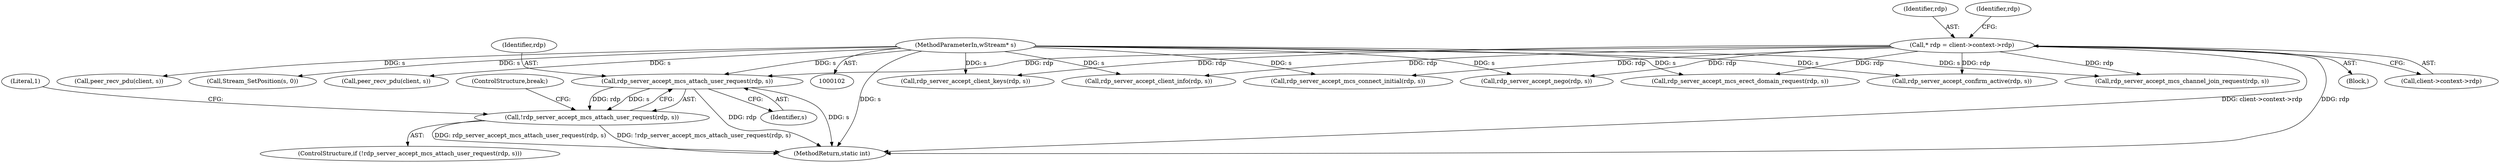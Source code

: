 digraph "0_FreeRDP_0773bb9303d24473fe1185d85a424dfe159aff53_0@pointer" {
"1000228" [label="(Call,rdp_server_accept_mcs_attach_user_request(rdp, s))"];
"1000114" [label="(Call,* rdp = client->context->rdp)"];
"1000104" [label="(MethodParameterIn,wStream* s)"];
"1000227" [label="(Call,!rdp_server_accept_mcs_attach_user_request(rdp, s))"];
"1000327" [label="(MethodReturn,static int)"];
"1000226" [label="(ControlStructure,if (!rdp_server_accept_mcs_attach_user_request(rdp, s)))"];
"1000296" [label="(Call,Stream_SetPosition(s, 0))"];
"1000228" [label="(Call,rdp_server_accept_mcs_attach_user_request(rdp, s))"];
"1000115" [label="(Identifier,rdp)"];
"1000123" [label="(Identifier,rdp)"];
"1000227" [label="(Call,!rdp_server_accept_mcs_attach_user_request(rdp, s))"];
"1000300" [label="(Call,peer_recv_pdu(client, s))"];
"1000129" [label="(Call,rdp_server_accept_nego(rdp, s))"];
"1000270" [label="(Call,rdp_server_accept_client_info(rdp, s))"];
"1000233" [label="(Literal,1)"];
"1000106" [label="(Block,)"];
"1000229" [label="(Identifier,rdp)"];
"1000230" [label="(Identifier,s)"];
"1000104" [label="(MethodParameterIn,wStream* s)"];
"1000292" [label="(Call,rdp_server_accept_confirm_active(rdp, s))"];
"1000238" [label="(Call,rdp_server_accept_mcs_channel_join_request(rdp, s))"];
"1000116" [label="(Call,client->context->rdp)"];
"1000307" [label="(Call,peer_recv_pdu(client, s))"];
"1000234" [label="(ControlStructure,break;)"];
"1000114" [label="(Call,* rdp = client->context->rdp)"];
"1000255" [label="(Call,rdp_server_accept_client_keys(rdp, s))"];
"1000208" [label="(Call,rdp_server_accept_mcs_connect_initial(rdp, s))"];
"1000218" [label="(Call,rdp_server_accept_mcs_erect_domain_request(rdp, s))"];
"1000228" -> "1000227"  [label="AST: "];
"1000228" -> "1000230"  [label="CFG: "];
"1000229" -> "1000228"  [label="AST: "];
"1000230" -> "1000228"  [label="AST: "];
"1000227" -> "1000228"  [label="CFG: "];
"1000228" -> "1000327"  [label="DDG: rdp"];
"1000228" -> "1000327"  [label="DDG: s"];
"1000228" -> "1000227"  [label="DDG: rdp"];
"1000228" -> "1000227"  [label="DDG: s"];
"1000114" -> "1000228"  [label="DDG: rdp"];
"1000104" -> "1000228"  [label="DDG: s"];
"1000114" -> "1000106"  [label="AST: "];
"1000114" -> "1000116"  [label="CFG: "];
"1000115" -> "1000114"  [label="AST: "];
"1000116" -> "1000114"  [label="AST: "];
"1000123" -> "1000114"  [label="CFG: "];
"1000114" -> "1000327"  [label="DDG: rdp"];
"1000114" -> "1000327"  [label="DDG: client->context->rdp"];
"1000114" -> "1000129"  [label="DDG: rdp"];
"1000114" -> "1000208"  [label="DDG: rdp"];
"1000114" -> "1000218"  [label="DDG: rdp"];
"1000114" -> "1000238"  [label="DDG: rdp"];
"1000114" -> "1000255"  [label="DDG: rdp"];
"1000114" -> "1000270"  [label="DDG: rdp"];
"1000114" -> "1000292"  [label="DDG: rdp"];
"1000104" -> "1000102"  [label="AST: "];
"1000104" -> "1000327"  [label="DDG: s"];
"1000104" -> "1000129"  [label="DDG: s"];
"1000104" -> "1000208"  [label="DDG: s"];
"1000104" -> "1000218"  [label="DDG: s"];
"1000104" -> "1000238"  [label="DDG: s"];
"1000104" -> "1000255"  [label="DDG: s"];
"1000104" -> "1000270"  [label="DDG: s"];
"1000104" -> "1000292"  [label="DDG: s"];
"1000104" -> "1000296"  [label="DDG: s"];
"1000104" -> "1000300"  [label="DDG: s"];
"1000104" -> "1000307"  [label="DDG: s"];
"1000227" -> "1000226"  [label="AST: "];
"1000233" -> "1000227"  [label="CFG: "];
"1000234" -> "1000227"  [label="CFG: "];
"1000227" -> "1000327"  [label="DDG: !rdp_server_accept_mcs_attach_user_request(rdp, s)"];
"1000227" -> "1000327"  [label="DDG: rdp_server_accept_mcs_attach_user_request(rdp, s)"];
}
